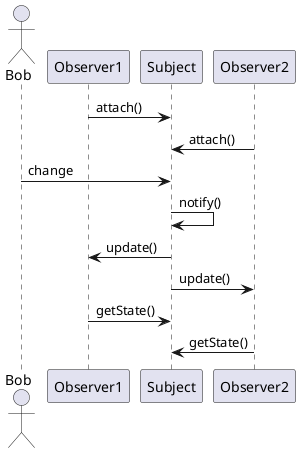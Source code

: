 @startuml
actor Bob

Observer1 -> Subject: attach()
Observer2 -> Subject: attach()
Bob -> Subject: change
Subject -> Subject: notify()
Subject -> Observer1: update()
Subject -> Observer2: update()
Observer1 -> Subject: getState()
Observer2 -> Subject: getState()

@enduml
